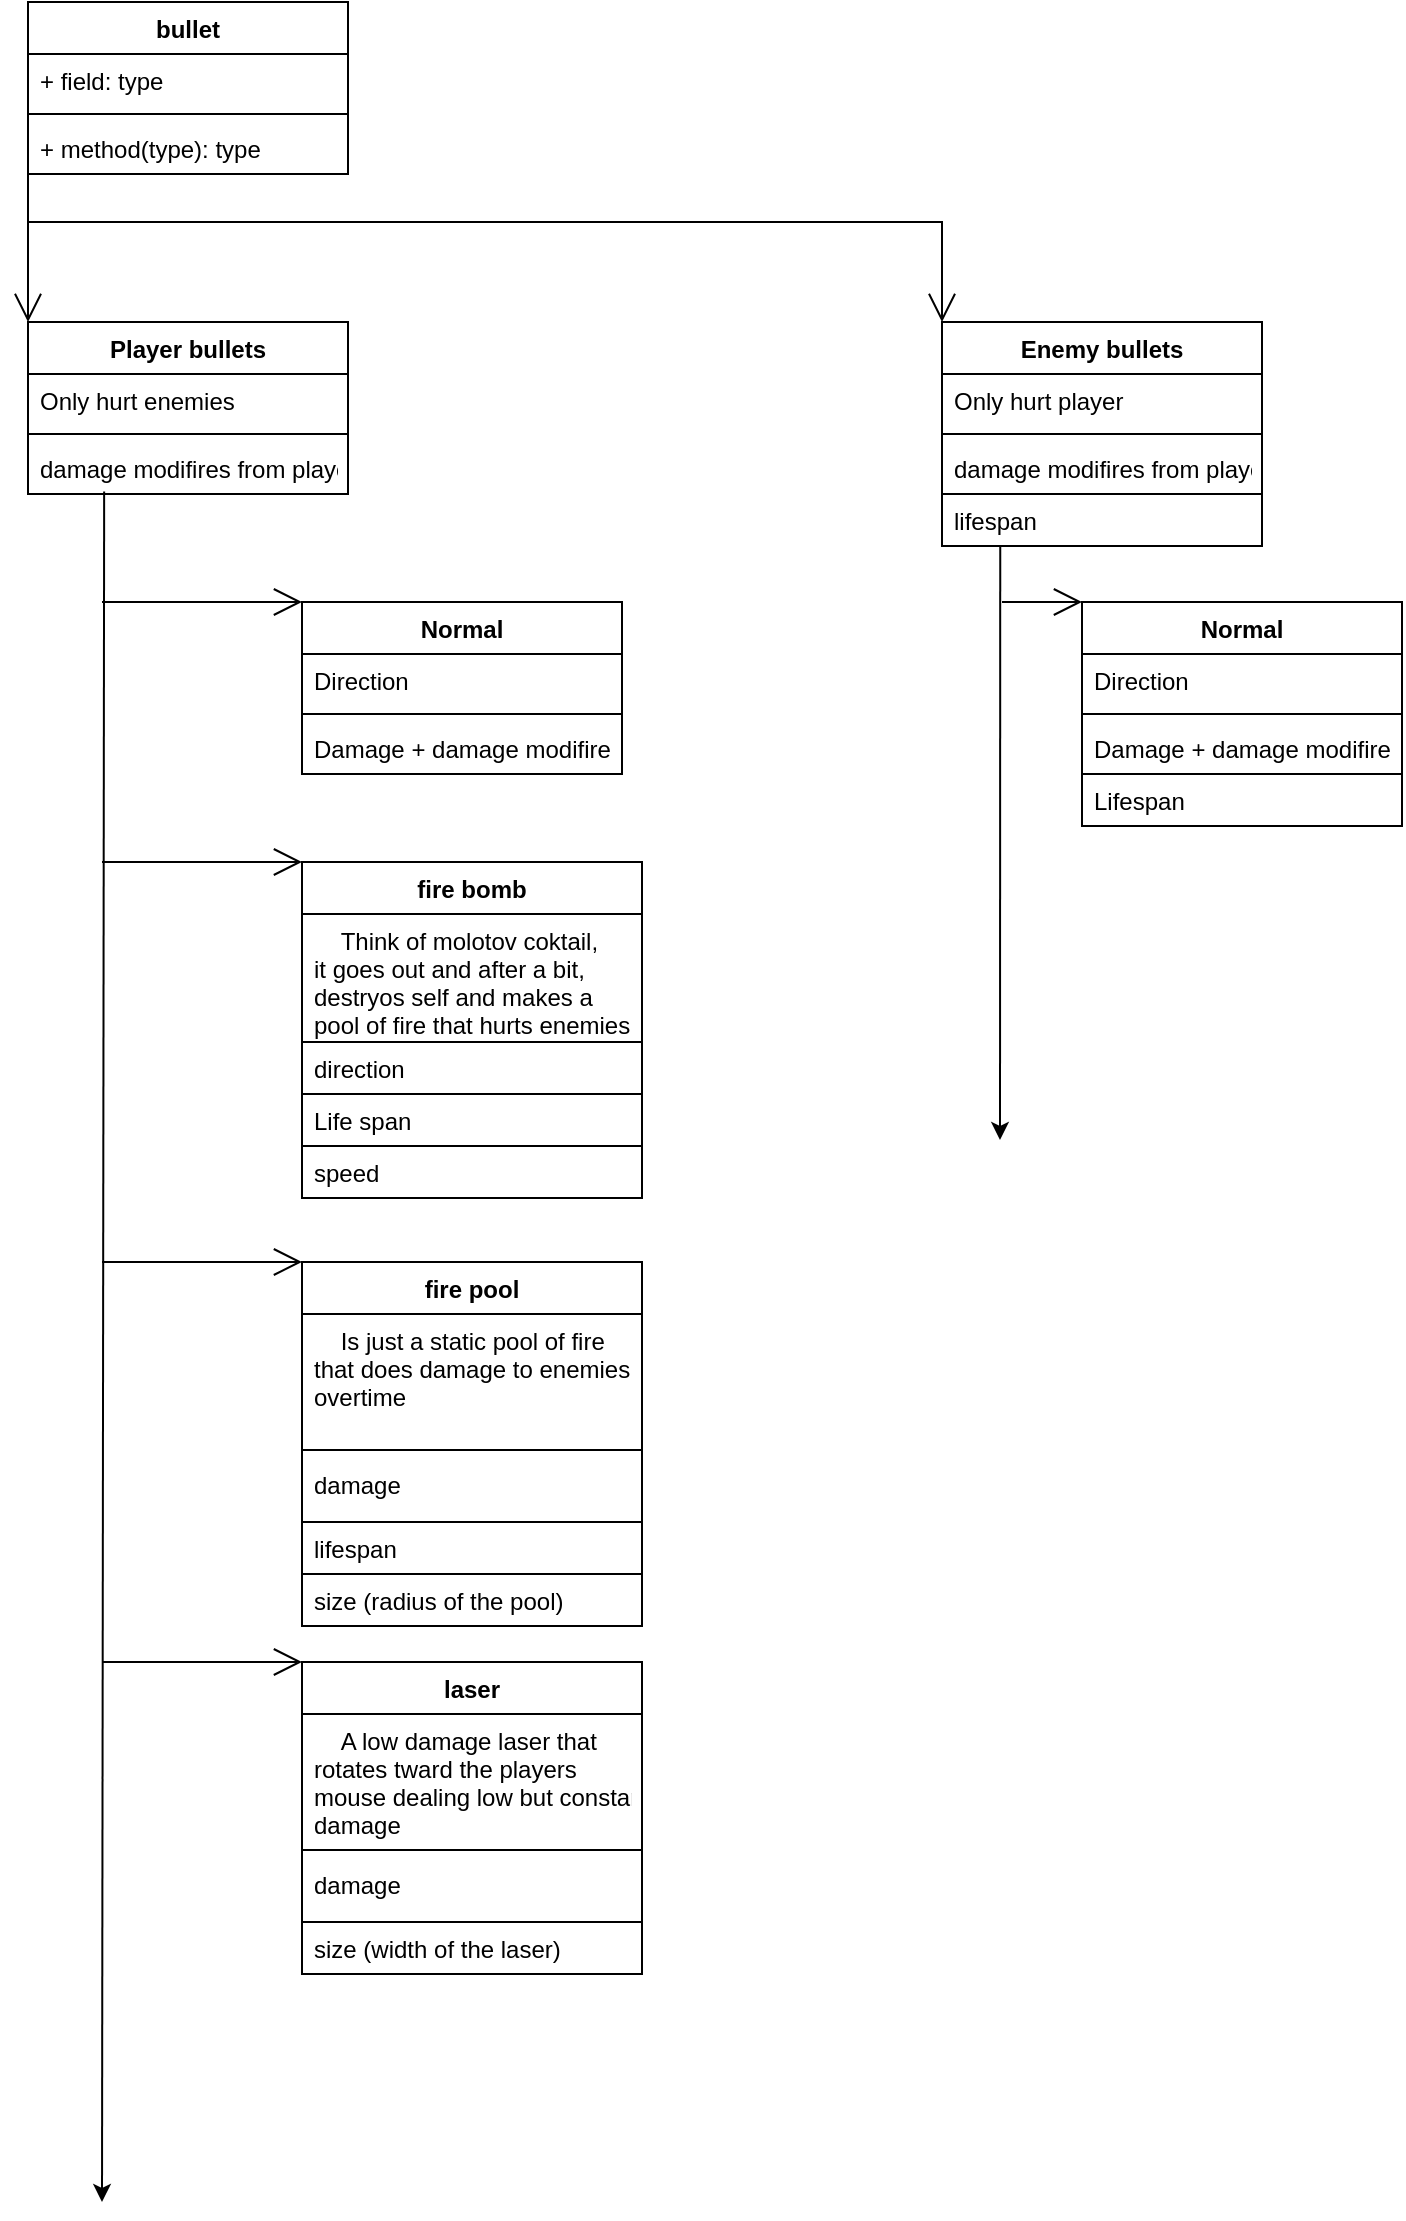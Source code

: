 <mxfile version="20.8.16" type="device" pages="2"><diagram id="pfELK7vNUOnGeBpeBLjA" name="Bullet things"><mxGraphModel dx="1434" dy="836" grid="1" gridSize="10" guides="1" tooltips="1" connect="1" arrows="1" fold="1" page="1" pageScale="1" pageWidth="850" pageHeight="1100" math="0" shadow="0"><root><mxCell id="0"/><mxCell id="1" parent="0"/><mxCell id="WjhBRRuAne2LlCtqAaZt-1" value="bullet&#10;" style="swimlane;fontStyle=1;align=center;verticalAlign=top;childLayout=stackLayout;horizontal=1;startSize=26;horizontalStack=0;resizeParent=1;resizeParentMax=0;resizeLast=0;collapsible=1;marginBottom=0;" parent="1" vertex="1"><mxGeometry x="16" y="10" width="160" height="86" as="geometry"/></mxCell><mxCell id="WjhBRRuAne2LlCtqAaZt-2" value="+ field: type" style="text;strokeColor=none;fillColor=none;align=left;verticalAlign=top;spacingLeft=4;spacingRight=4;overflow=hidden;rotatable=0;points=[[0,0.5],[1,0.5]];portConstraint=eastwest;" parent="WjhBRRuAne2LlCtqAaZt-1" vertex="1"><mxGeometry y="26" width="160" height="26" as="geometry"/></mxCell><mxCell id="WjhBRRuAne2LlCtqAaZt-3" value="" style="line;strokeWidth=1;fillColor=none;align=left;verticalAlign=middle;spacingTop=-1;spacingLeft=3;spacingRight=3;rotatable=0;labelPosition=right;points=[];portConstraint=eastwest;strokeColor=inherit;" parent="WjhBRRuAne2LlCtqAaZt-1" vertex="1"><mxGeometry y="52" width="160" height="8" as="geometry"/></mxCell><mxCell id="WjhBRRuAne2LlCtqAaZt-4" value="+ method(type): type" style="text;strokeColor=none;fillColor=none;align=left;verticalAlign=top;spacingLeft=4;spacingRight=4;overflow=hidden;rotatable=0;points=[[0,0.5],[1,0.5]];portConstraint=eastwest;" parent="WjhBRRuAne2LlCtqAaZt-1" vertex="1"><mxGeometry y="60" width="160" height="26" as="geometry"/></mxCell><mxCell id="WjhBRRuAne2LlCtqAaZt-5" value="Player bullets&#10;" style="swimlane;fontStyle=1;align=center;verticalAlign=top;childLayout=stackLayout;horizontal=1;startSize=26;horizontalStack=0;resizeParent=1;resizeParentMax=0;resizeLast=0;collapsible=1;marginBottom=0;" parent="1" vertex="1"><mxGeometry x="16" y="170" width="160" height="86" as="geometry"/></mxCell><mxCell id="WjhBRRuAne2LlCtqAaZt-6" value="Only hurt enemies" style="text;strokeColor=none;fillColor=none;align=left;verticalAlign=top;spacingLeft=4;spacingRight=4;overflow=hidden;rotatable=0;points=[[0,0.5],[1,0.5]];portConstraint=eastwest;" parent="WjhBRRuAne2LlCtqAaZt-5" vertex="1"><mxGeometry y="26" width="160" height="26" as="geometry"/></mxCell><mxCell id="WjhBRRuAne2LlCtqAaZt-7" value="" style="line;strokeWidth=1;fillColor=none;align=left;verticalAlign=middle;spacingTop=-1;spacingLeft=3;spacingRight=3;rotatable=0;labelPosition=right;points=[];portConstraint=eastwest;strokeColor=inherit;" parent="WjhBRRuAne2LlCtqAaZt-5" vertex="1"><mxGeometry y="52" width="160" height="8" as="geometry"/></mxCell><mxCell id="WjhBRRuAne2LlCtqAaZt-8" value="damage modifires from player" style="text;strokeColor=none;fillColor=none;align=left;verticalAlign=top;spacingLeft=4;spacingRight=4;overflow=hidden;rotatable=0;points=[[0,0.5],[1,0.5]];portConstraint=eastwest;" parent="WjhBRRuAne2LlCtqAaZt-5" vertex="1"><mxGeometry y="60" width="160" height="26" as="geometry"/></mxCell><mxCell id="WjhBRRuAne2LlCtqAaZt-9" value="" style="endArrow=open;endFill=1;endSize=12;html=1;rounded=0;entryX=0;entryY=0;entryDx=0;entryDy=0;exitX=0;exitY=1;exitDx=0;exitDy=0;" parent="1" source="WjhBRRuAne2LlCtqAaZt-1" target="WjhBRRuAne2LlCtqAaZt-5" edge="1"><mxGeometry width="160" relative="1" as="geometry"><mxPoint x="13" y="90" as="sourcePoint"/><mxPoint x="203" y="430" as="targetPoint"/><Array as="points"><mxPoint x="16" y="120"/></Array></mxGeometry></mxCell><mxCell id="WjhBRRuAne2LlCtqAaZt-10" style="edgeStyle=none;rounded=0;orthogonalLoop=1;jettySize=auto;html=1;exitX=0.182;exitY=1;exitDx=0;exitDy=0;exitPerimeter=0;" parent="1" source="WjhBRRuAne2LlCtqAaZt-15" edge="1"><mxGeometry relative="1" as="geometry"><mxPoint x="502.48" y="282.846" as="sourcePoint"/><mxPoint x="502" y="579" as="targetPoint"/></mxGeometry></mxCell><mxCell id="WjhBRRuAne2LlCtqAaZt-11" value="Enemy bullets&#10;" style="swimlane;fontStyle=1;align=center;verticalAlign=top;childLayout=stackLayout;horizontal=1;startSize=26;horizontalStack=0;resizeParent=1;resizeParentMax=0;resizeLast=0;collapsible=1;marginBottom=0;" parent="1" vertex="1"><mxGeometry x="473" y="170" width="160" height="112" as="geometry"/></mxCell><mxCell id="WjhBRRuAne2LlCtqAaZt-12" value="Only hurt player&#10;" style="text;strokeColor=none;fillColor=none;align=left;verticalAlign=top;spacingLeft=4;spacingRight=4;overflow=hidden;rotatable=0;points=[[0,0.5],[1,0.5]];portConstraint=eastwest;" parent="WjhBRRuAne2LlCtqAaZt-11" vertex="1"><mxGeometry y="26" width="160" height="26" as="geometry"/></mxCell><mxCell id="WjhBRRuAne2LlCtqAaZt-13" value="" style="line;strokeWidth=1;fillColor=none;align=left;verticalAlign=middle;spacingTop=-1;spacingLeft=3;spacingRight=3;rotatable=0;labelPosition=right;points=[];portConstraint=eastwest;strokeColor=inherit;" parent="WjhBRRuAne2LlCtqAaZt-11" vertex="1"><mxGeometry y="52" width="160" height="8" as="geometry"/></mxCell><mxCell id="WjhBRRuAne2LlCtqAaZt-14" value="damage modifires from player" style="text;strokeColor=none;fillColor=none;align=left;verticalAlign=top;spacingLeft=4;spacingRight=4;overflow=hidden;rotatable=0;points=[[0,0.5],[1,0.5]];portConstraint=eastwest;" parent="WjhBRRuAne2LlCtqAaZt-11" vertex="1"><mxGeometry y="60" width="160" height="26" as="geometry"/></mxCell><mxCell id="WjhBRRuAne2LlCtqAaZt-15" value="lifespan" style="text;strokeColor=default;fillColor=none;align=left;verticalAlign=top;spacingLeft=4;spacingRight=4;overflow=hidden;rotatable=0;points=[[0,0.5],[1,0.5]];portConstraint=eastwest;glass=0;" parent="WjhBRRuAne2LlCtqAaZt-11" vertex="1"><mxGeometry y="86" width="160" height="26" as="geometry"/></mxCell><mxCell id="WjhBRRuAne2LlCtqAaZt-16" value="" style="endArrow=open;endFill=1;endSize=12;html=1;rounded=0;entryX=0;entryY=0;entryDx=0;entryDy=0;" parent="1" target="WjhBRRuAne2LlCtqAaZt-11" edge="1"><mxGeometry width="160" relative="1" as="geometry"><mxPoint x="16" y="120" as="sourcePoint"/><mxPoint x="366.0" y="170.0" as="targetPoint"/><Array as="points"><mxPoint x="473" y="120"/></Array></mxGeometry></mxCell><mxCell id="WjhBRRuAne2LlCtqAaZt-17" style="edgeStyle=none;rounded=0;orthogonalLoop=1;jettySize=auto;html=1;exitX=0.238;exitY=0.951;exitDx=0;exitDy=0;exitPerimeter=0;" parent="1" source="WjhBRRuAne2LlCtqAaZt-8" edge="1"><mxGeometry relative="1" as="geometry"><mxPoint x="53" y="1110" as="targetPoint"/></mxGeometry></mxCell><mxCell id="WjhBRRuAne2LlCtqAaZt-18" value="Normal" style="swimlane;fontStyle=1;align=center;verticalAlign=top;childLayout=stackLayout;horizontal=1;startSize=26;horizontalStack=0;resizeParent=1;resizeParentMax=0;resizeLast=0;collapsible=1;marginBottom=0;" parent="1" vertex="1"><mxGeometry x="153" y="310" width="160" height="86" as="geometry"/></mxCell><mxCell id="WjhBRRuAne2LlCtqAaZt-19" value="Direction" style="text;strokeColor=none;fillColor=none;align=left;verticalAlign=top;spacingLeft=4;spacingRight=4;overflow=hidden;rotatable=0;points=[[0,0.5],[1,0.5]];portConstraint=eastwest;" parent="WjhBRRuAne2LlCtqAaZt-18" vertex="1"><mxGeometry y="26" width="160" height="26" as="geometry"/></mxCell><mxCell id="WjhBRRuAne2LlCtqAaZt-20" value="" style="line;strokeWidth=1;fillColor=none;align=left;verticalAlign=middle;spacingTop=-1;spacingLeft=3;spacingRight=3;rotatable=0;labelPosition=right;points=[];portConstraint=eastwest;strokeColor=inherit;" parent="WjhBRRuAne2LlCtqAaZt-18" vertex="1"><mxGeometry y="52" width="160" height="8" as="geometry"/></mxCell><mxCell id="WjhBRRuAne2LlCtqAaZt-21" value="Damage + damage modifire" style="text;strokeColor=none;fillColor=none;align=left;verticalAlign=top;spacingLeft=4;spacingRight=4;overflow=hidden;rotatable=0;points=[[0,0.5],[1,0.5]];portConstraint=eastwest;" parent="WjhBRRuAne2LlCtqAaZt-18" vertex="1"><mxGeometry y="60" width="160" height="26" as="geometry"/></mxCell><mxCell id="WjhBRRuAne2LlCtqAaZt-22" value="" style="endArrow=open;endFill=1;endSize=12;html=1;rounded=0;entryX=0;entryY=0;entryDx=0;entryDy=0;" parent="1" target="WjhBRRuAne2LlCtqAaZt-18" edge="1"><mxGeometry width="160" relative="1" as="geometry"><mxPoint x="53" y="310.0" as="sourcePoint"/><mxPoint x="213" y="310" as="targetPoint"/></mxGeometry></mxCell><mxCell id="WjhBRRuAne2LlCtqAaZt-23" value="fire bomb" style="swimlane;fontStyle=1;align=center;verticalAlign=top;childLayout=stackLayout;horizontal=1;startSize=26;horizontalStack=0;resizeParent=1;resizeParentMax=0;resizeLast=0;collapsible=1;marginBottom=0;" parent="1" vertex="1"><mxGeometry x="153" y="440" width="170" height="168" as="geometry"/></mxCell><mxCell id="WjhBRRuAne2LlCtqAaZt-24" value="    Think of molotov coktail, &#10;it goes out and after a bit,&#10;destryos self and makes a &#10;pool of fire that hurts enemies" style="text;strokeColor=none;fillColor=none;align=left;verticalAlign=top;spacingLeft=4;spacingRight=4;overflow=hidden;rotatable=0;points=[[0,0.5],[1,0.5]];portConstraint=eastwest;" parent="WjhBRRuAne2LlCtqAaZt-23" vertex="1"><mxGeometry y="26" width="170" height="64" as="geometry"/></mxCell><mxCell id="WjhBRRuAne2LlCtqAaZt-25" value="direction" style="text;strokeColor=default;fillColor=none;align=left;verticalAlign=top;spacingLeft=4;spacingRight=4;overflow=hidden;rotatable=0;points=[[0,0.5],[1,0.5]];portConstraint=eastwest;" parent="WjhBRRuAne2LlCtqAaZt-23" vertex="1"><mxGeometry y="90" width="170" height="26" as="geometry"/></mxCell><mxCell id="WjhBRRuAne2LlCtqAaZt-26" value="Life span" style="text;strokeColor=none;fillColor=none;align=left;verticalAlign=top;spacingLeft=4;spacingRight=4;overflow=hidden;rotatable=0;points=[[0,0.5],[1,0.5]];portConstraint=eastwest;" parent="WjhBRRuAne2LlCtqAaZt-23" vertex="1"><mxGeometry y="116" width="170" height="26" as="geometry"/></mxCell><mxCell id="WjhBRRuAne2LlCtqAaZt-27" value="speed" style="text;strokeColor=default;fillColor=none;align=left;verticalAlign=top;spacingLeft=4;spacingRight=4;overflow=hidden;rotatable=0;points=[[0,0.5],[1,0.5]];portConstraint=eastwest;" parent="WjhBRRuAne2LlCtqAaZt-23" vertex="1"><mxGeometry y="142" width="170" height="26" as="geometry"/></mxCell><mxCell id="WjhBRRuAne2LlCtqAaZt-28" value="" style="endArrow=open;endFill=1;endSize=12;html=1;rounded=0;entryX=0;entryY=0;entryDx=0;entryDy=0;" parent="1" target="WjhBRRuAne2LlCtqAaZt-23" edge="1"><mxGeometry width="160" relative="1" as="geometry"><mxPoint x="53" y="440.0" as="sourcePoint"/><mxPoint x="213" y="440" as="targetPoint"/></mxGeometry></mxCell><mxCell id="WjhBRRuAne2LlCtqAaZt-29" value="fire pool" style="swimlane;fontStyle=1;align=center;verticalAlign=top;childLayout=stackLayout;horizontal=1;startSize=26;horizontalStack=0;resizeParent=1;resizeParentMax=0;resizeLast=0;collapsible=1;marginBottom=0;" parent="1" vertex="1"><mxGeometry x="153" y="640" width="170" height="182" as="geometry"/></mxCell><mxCell id="WjhBRRuAne2LlCtqAaZt-30" value="    Is just a static pool of fire &#10;that does damage to enemies&#10;overtime&#10;" style="text;strokeColor=none;fillColor=none;align=left;verticalAlign=top;spacingLeft=4;spacingRight=4;overflow=hidden;rotatable=0;points=[[0,0.5],[1,0.5]];portConstraint=eastwest;" parent="WjhBRRuAne2LlCtqAaZt-29" vertex="1"><mxGeometry y="26" width="170" height="64" as="geometry"/></mxCell><mxCell id="WjhBRRuAne2LlCtqAaZt-31" value="" style="line;strokeWidth=1;fillColor=none;align=left;verticalAlign=middle;spacingTop=-1;spacingLeft=3;spacingRight=3;rotatable=0;labelPosition=right;points=[];portConstraint=eastwest;strokeColor=inherit;" parent="WjhBRRuAne2LlCtqAaZt-29" vertex="1"><mxGeometry y="90" width="170" height="8" as="geometry"/></mxCell><mxCell id="WjhBRRuAne2LlCtqAaZt-32" value="damage" style="text;strokeColor=none;fillColor=none;align=left;verticalAlign=top;spacingLeft=4;spacingRight=4;overflow=hidden;rotatable=0;points=[[0,0.5],[1,0.5]];portConstraint=eastwest;" parent="WjhBRRuAne2LlCtqAaZt-29" vertex="1"><mxGeometry y="98" width="170" height="32" as="geometry"/></mxCell><mxCell id="WjhBRRuAne2LlCtqAaZt-33" value="lifespan" style="text;strokeColor=default;fillColor=none;align=left;verticalAlign=top;spacingLeft=4;spacingRight=4;overflow=hidden;rotatable=0;points=[[0,0.5],[1,0.5]];portConstraint=eastwest;" parent="WjhBRRuAne2LlCtqAaZt-29" vertex="1"><mxGeometry y="130" width="170" height="26" as="geometry"/></mxCell><mxCell id="WjhBRRuAne2LlCtqAaZt-34" value="size (radius of the pool)" style="text;strokeColor=default;fillColor=none;align=left;verticalAlign=top;spacingLeft=4;spacingRight=4;overflow=hidden;rotatable=0;points=[[0,0.5],[1,0.5]];portConstraint=eastwest;" parent="WjhBRRuAne2LlCtqAaZt-29" vertex="1"><mxGeometry y="156" width="170" height="26" as="geometry"/></mxCell><mxCell id="WjhBRRuAne2LlCtqAaZt-35" value="" style="endArrow=open;endFill=1;endSize=12;html=1;rounded=0;entryX=0;entryY=0;entryDx=0;entryDy=0;" parent="1" target="WjhBRRuAne2LlCtqAaZt-29" edge="1"><mxGeometry width="160" relative="1" as="geometry"><mxPoint x="53" y="640.0" as="sourcePoint"/><mxPoint x="213" y="640" as="targetPoint"/></mxGeometry></mxCell><mxCell id="WjhBRRuAne2LlCtqAaZt-36" value="Normal" style="swimlane;fontStyle=1;align=center;verticalAlign=top;childLayout=stackLayout;horizontal=1;startSize=26;horizontalStack=0;resizeParent=1;resizeParentMax=0;resizeLast=0;collapsible=1;marginBottom=0;" parent="1" vertex="1"><mxGeometry x="543" y="310" width="160" height="112" as="geometry"/></mxCell><mxCell id="WjhBRRuAne2LlCtqAaZt-37" value="Direction" style="text;strokeColor=none;fillColor=none;align=left;verticalAlign=top;spacingLeft=4;spacingRight=4;overflow=hidden;rotatable=0;points=[[0,0.5],[1,0.5]];portConstraint=eastwest;" parent="WjhBRRuAne2LlCtqAaZt-36" vertex="1"><mxGeometry y="26" width="160" height="26" as="geometry"/></mxCell><mxCell id="WjhBRRuAne2LlCtqAaZt-38" value="" style="line;strokeWidth=1;fillColor=none;align=left;verticalAlign=middle;spacingTop=-1;spacingLeft=3;spacingRight=3;rotatable=0;labelPosition=right;points=[];portConstraint=eastwest;strokeColor=inherit;" parent="WjhBRRuAne2LlCtqAaZt-36" vertex="1"><mxGeometry y="52" width="160" height="8" as="geometry"/></mxCell><mxCell id="WjhBRRuAne2LlCtqAaZt-39" value="Damage + damage modifire" style="text;strokeColor=none;fillColor=none;align=left;verticalAlign=top;spacingLeft=4;spacingRight=4;overflow=hidden;rotatable=0;points=[[0,0.5],[1,0.5]];portConstraint=eastwest;" parent="WjhBRRuAne2LlCtqAaZt-36" vertex="1"><mxGeometry y="60" width="160" height="26" as="geometry"/></mxCell><mxCell id="WjhBRRuAne2LlCtqAaZt-40" value="Lifespan" style="text;strokeColor=default;fillColor=none;align=left;verticalAlign=top;spacingLeft=4;spacingRight=4;overflow=hidden;rotatable=0;points=[[0,0.5],[1,0.5]];portConstraint=eastwest;" parent="WjhBRRuAne2LlCtqAaZt-36" vertex="1"><mxGeometry y="86" width="160" height="26" as="geometry"/></mxCell><mxCell id="WjhBRRuAne2LlCtqAaZt-41" value="" style="endArrow=open;endFill=1;endSize=12;html=1;rounded=0;entryX=0;entryY=0;entryDx=0;entryDy=0;" parent="1" target="WjhBRRuAne2LlCtqAaZt-36" edge="1"><mxGeometry width="160" relative="1" as="geometry"><mxPoint x="503" y="310.0" as="sourcePoint"/><mxPoint x="683" y="260" as="targetPoint"/></mxGeometry></mxCell><mxCell id="ZvaE72CBh-r3zfCQhHa6-1" value="laser" style="swimlane;fontStyle=1;align=center;verticalAlign=top;childLayout=stackLayout;horizontal=1;startSize=26;horizontalStack=0;resizeParent=1;resizeParentMax=0;resizeLast=0;collapsible=1;marginBottom=0;" parent="1" vertex="1"><mxGeometry x="153" y="840" width="170" height="156" as="geometry"/></mxCell><mxCell id="ZvaE72CBh-r3zfCQhHa6-2" value="    A low damage laser that &#10;rotates tward the players &#10;mouse dealing low but constant&#10;damage&#10;" style="text;strokeColor=none;fillColor=none;align=left;verticalAlign=top;spacingLeft=4;spacingRight=4;overflow=hidden;rotatable=0;points=[[0,0.5],[1,0.5]];portConstraint=eastwest;" parent="ZvaE72CBh-r3zfCQhHa6-1" vertex="1"><mxGeometry y="26" width="170" height="64" as="geometry"/></mxCell><mxCell id="ZvaE72CBh-r3zfCQhHa6-3" value="" style="line;strokeWidth=1;fillColor=none;align=left;verticalAlign=middle;spacingTop=-1;spacingLeft=3;spacingRight=3;rotatable=0;labelPosition=right;points=[];portConstraint=eastwest;strokeColor=inherit;" parent="ZvaE72CBh-r3zfCQhHa6-1" vertex="1"><mxGeometry y="90" width="170" height="8" as="geometry"/></mxCell><mxCell id="ZvaE72CBh-r3zfCQhHa6-4" value="damage" style="text;strokeColor=none;fillColor=none;align=left;verticalAlign=top;spacingLeft=4;spacingRight=4;overflow=hidden;rotatable=0;points=[[0,0.5],[1,0.5]];portConstraint=eastwest;" parent="ZvaE72CBh-r3zfCQhHa6-1" vertex="1"><mxGeometry y="98" width="170" height="32" as="geometry"/></mxCell><mxCell id="ZvaE72CBh-r3zfCQhHa6-6" value="size (width of the laser)" style="text;strokeColor=default;fillColor=none;align=left;verticalAlign=top;spacingLeft=4;spacingRight=4;overflow=hidden;rotatable=0;points=[[0,0.5],[1,0.5]];portConstraint=eastwest;" parent="ZvaE72CBh-r3zfCQhHa6-1" vertex="1"><mxGeometry y="130" width="170" height="26" as="geometry"/></mxCell><mxCell id="ZvaE72CBh-r3zfCQhHa6-7" value="" style="endArrow=open;endFill=1;endSize=12;html=1;rounded=0;entryX=0;entryY=0;entryDx=0;entryDy=0;" parent="1" target="ZvaE72CBh-r3zfCQhHa6-1" edge="1"><mxGeometry width="160" relative="1" as="geometry"><mxPoint x="53" y="840.0" as="sourcePoint"/><mxPoint x="213" y="840" as="targetPoint"/></mxGeometry></mxCell></root></mxGraphModel></diagram><diagram name="Enemy things" id="unD0DJrsUMVNF5EWE-UV"><mxGraphModel dx="1434" dy="836" grid="1" gridSize="10" guides="1" tooltips="1" connect="1" arrows="1" fold="1" page="1" pageScale="1" pageWidth="850" pageHeight="1100" math="0" shadow="0"><root><mxCell id="0"/><mxCell id="1" parent="0"/><mxCell id="Zglbo4w4liJeM62OdjEj-4" value="Enemy" style="swimlane;fontStyle=0;childLayout=stackLayout;horizontal=1;startSize=26;fillColor=none;horizontalStack=0;resizeParent=1;resizeParentMax=0;resizeLast=0;collapsible=1;marginBottom=0;" parent="1" vertex="1"><mxGeometry x="10" y="10" width="160" height="110" as="geometry"/></mxCell><mxCell id="Zglbo4w4liJeM62OdjEj-5" value="+ Players position" style="text;strokeColor=none;fillColor=none;align=left;verticalAlign=top;spacingLeft=4;spacingRight=4;overflow=hidden;rotatable=0;points=[[0,0.5],[1,0.5]];portConstraint=eastwest;" parent="Zglbo4w4liJeM62OdjEj-4" vertex="1"><mxGeometry y="26" width="160" height="26" as="geometry"/></mxCell><mxCell id="Zglbo4w4liJeM62OdjEj-31" value="+ just moves tward players&#10;position at a speed ignores &#10;collission with world objects" style="text;strokeColor=none;fillColor=none;align=left;verticalAlign=top;spacingLeft=4;spacingRight=4;overflow=hidden;rotatable=0;points=[[0,0.5],[1,0.5]];portConstraint=eastwest;" parent="Zglbo4w4liJeM62OdjEj-4" vertex="1"><mxGeometry y="52" width="160" height="58" as="geometry"/></mxCell><mxCell id="Zglbo4w4liJeM62OdjEj-11" value="Basic Enemy" style="swimlane;fontStyle=1;align=center;verticalAlign=top;childLayout=stackLayout;horizontal=1;startSize=26;horizontalStack=0;resizeParent=1;resizeParentMax=0;resizeLast=0;collapsible=1;marginBottom=0;" parent="1" vertex="1"><mxGeometry x="125" y="230" width="180" height="166" as="geometry"><mxRectangle x="125" y="230" width="120" height="30" as="alternateBounds"/></mxGeometry></mxCell><mxCell id="Zglbo4w4liJeM62OdjEj-13" value="" style="line;strokeWidth=1;fillColor=none;align=left;verticalAlign=middle;spacingTop=-1;spacingLeft=3;spacingRight=3;rotatable=0;labelPosition=right;points=[];portConstraint=eastwest;strokeColor=inherit;" parent="Zglbo4w4liJeM62OdjEj-11" vertex="1"><mxGeometry y="26" width="180" height="8" as="geometry"/></mxCell><mxCell id="Zglbo4w4liJeM62OdjEj-14" value="Just follows the player by &#10;getting the players x,y and &#10;pointing there and moving &#10;at whatever speed they have" style="text;strokeColor=none;fillColor=none;align=left;verticalAlign=top;spacingLeft=4;spacingRight=4;overflow=hidden;rotatable=0;points=[[0,0.5],[1,0.5]];portConstraint=eastwest;" parent="Zglbo4w4liJeM62OdjEj-11" vertex="1"><mxGeometry y="34" width="180" height="66" as="geometry"/></mxCell><mxCell id="Zglbo4w4liJeM62OdjEj-15" value="When get in range do a mele &#10;attack, this stops the enemy from &#10;moving and after like a couple &#10;frames they can move again" style="text;strokeColor=none;fillColor=default;align=left;verticalAlign=top;spacingLeft=4;spacingRight=4;overflow=hidden;rotatable=0;points=[[0,0.5],[1,0.5]];portConstraint=eastwest;" parent="Zglbo4w4liJeM62OdjEj-11" vertex="1"><mxGeometry y="100" width="180" height="66" as="geometry"/></mxCell><mxCell id="Zglbo4w4liJeM62OdjEj-17" value="" style="endArrow=open;endFill=1;endSize=12;html=1;rounded=0;entryX=0;entryY=0;entryDx=0;entryDy=0;" parent="1" source="Zglbo4w4liJeM62OdjEj-31" target="Zglbo4w4liJeM62OdjEj-11" edge="1"><mxGeometry width="160" relative="1" as="geometry"><mxPoint x="95" y="120" as="sourcePoint"/><mxPoint x="105" y="270" as="targetPoint"/><Array as="points"><mxPoint x="90" y="230"/></Array></mxGeometry></mxCell><mxCell id="Zglbo4w4liJeM62OdjEj-18" value="Gun enemy" style="swimlane;fontStyle=1;align=center;verticalAlign=top;childLayout=stackLayout;horizontal=1;startSize=26;horizontalStack=0;resizeParent=1;resizeParentMax=0;resizeLast=0;collapsible=1;marginBottom=0;" parent="1" vertex="1"><mxGeometry x="125" y="410" width="180" height="166" as="geometry"><mxRectangle x="125" y="410" width="120" height="30" as="alternateBounds"/></mxGeometry></mxCell><mxCell id="Zglbo4w4liJeM62OdjEj-19" value="" style="line;strokeWidth=1;fillColor=none;align=left;verticalAlign=middle;spacingTop=-1;spacingLeft=3;spacingRight=3;rotatable=0;labelPosition=right;points=[];portConstraint=eastwest;strokeColor=inherit;" parent="Zglbo4w4liJeM62OdjEj-18" vertex="1"><mxGeometry y="26" width="180" height="8" as="geometry"/></mxCell><mxCell id="Zglbo4w4liJeM62OdjEj-20" value="Just follows the player by &#10;getting the players x,y and &#10;pointing there and moving &#10;at whatever speed they have" style="text;strokeColor=none;fillColor=none;align=left;verticalAlign=top;spacingLeft=4;spacingRight=4;overflow=hidden;rotatable=0;points=[[0,0.5],[1,0.5]];portConstraint=eastwest;" parent="Zglbo4w4liJeM62OdjEj-18" vertex="1"><mxGeometry y="34" width="180" height="66" as="geometry"/></mxCell><mxCell id="Zglbo4w4liJeM62OdjEj-22" value="Once they get in range they fire&#10;a enemy bullet at the player&#10;where they start a cooldown&#10;before they can fire again" style="text;strokeColor=default;fillColor=none;align=left;verticalAlign=top;spacingLeft=4;spacingRight=4;overflow=hidden;rotatable=0;points=[[0,0.5],[1,0.5]];portConstraint=eastwest;" parent="Zglbo4w4liJeM62OdjEj-18" vertex="1"><mxGeometry y="100" width="180" height="66" as="geometry"/></mxCell><mxCell id="Zglbo4w4liJeM62OdjEj-23" value="" style="endArrow=open;endFill=1;endSize=12;html=1;rounded=0;entryX=0;entryY=0;entryDx=0;entryDy=0;" parent="1" target="Zglbo4w4liJeM62OdjEj-18" edge="1"><mxGeometry width="160" relative="1" as="geometry"><mxPoint x="95" y="230" as="sourcePoint"/><mxPoint x="155" y="290" as="targetPoint"/><Array as="points"><mxPoint x="95" y="410"/></Array></mxGeometry></mxCell><mxCell id="Zglbo4w4liJeM62OdjEj-24" value="Dash enemy" style="swimlane;fontStyle=1;align=center;verticalAlign=top;childLayout=stackLayout;horizontal=1;startSize=26;horizontalStack=0;resizeParent=1;resizeParentMax=0;resizeLast=0;collapsible=1;marginBottom=0;" parent="1" vertex="1"><mxGeometry x="125" y="590" width="190" height="166" as="geometry"><mxRectangle x="125" y="590" width="120" height="30" as="alternateBounds"/></mxGeometry></mxCell><mxCell id="Zglbo4w4liJeM62OdjEj-25" value="" style="line;strokeWidth=1;fillColor=none;align=left;verticalAlign=middle;spacingTop=-1;spacingLeft=3;spacingRight=3;rotatable=0;labelPosition=right;points=[];portConstraint=eastwest;strokeColor=inherit;" parent="Zglbo4w4liJeM62OdjEj-24" vertex="1"><mxGeometry y="26" width="190" height="8" as="geometry"/></mxCell><mxCell id="Zglbo4w4liJeM62OdjEj-26" value="Just follows the player by &#10;getting the players x,y and &#10;pointing there and moving &#10;at whatever speed they have" style="text;strokeColor=none;fillColor=none;align=left;verticalAlign=top;spacingLeft=4;spacingRight=4;overflow=hidden;rotatable=0;points=[[0,0.5],[1,0.5]];portConstraint=eastwest;" parent="Zglbo4w4liJeM62OdjEj-24" vertex="1"><mxGeometry y="34" width="190" height="66" as="geometry"/></mxCell><mxCell id="Zglbo4w4liJeM62OdjEj-27" value="Once they get in range they play&#10;a noise and then dash a specififde&#10;distance and go into a cooldown" style="text;strokeColor=default;fillColor=none;align=left;verticalAlign=top;spacingLeft=4;spacingRight=4;overflow=hidden;rotatable=0;points=[[0,0.5],[1,0.5]];portConstraint=eastwest;" parent="Zglbo4w4liJeM62OdjEj-24" vertex="1"><mxGeometry y="100" width="190" height="66" as="geometry"/></mxCell><mxCell id="Zglbo4w4liJeM62OdjEj-28" value="" style="endArrow=open;endFill=1;endSize=12;html=1;rounded=0;" parent="1" edge="1"><mxGeometry width="160" relative="1" as="geometry"><mxPoint x="95" y="410" as="sourcePoint"/><mxPoint x="125" y="590" as="targetPoint"/><Array as="points"><mxPoint x="95" y="590"/></Array></mxGeometry></mxCell><mxCell id="Zglbo4w4liJeM62OdjEj-30" value="I Think these can justbe like scripts that you give them that run every frame, like the logic for the dasshing and shooting stuff is just in its own script or someting" style="text;html=1;strokeColor=#d79b00;fillColor=#ffe6cc;align=left;verticalAlign=middle;whiteSpace=wrap;rounded=0;gradientDirection=radial;strokeWidth=4;" parent="1" vertex="1"><mxGeometry x="125" y="130" width="180" height="90" as="geometry"/></mxCell><mxCell id="Zglbo4w4liJeM62OdjEj-88" value="" style="endArrow=open;endFill=1;endSize=12;html=1;rounded=0;" parent="1" edge="1"><mxGeometry width="160" relative="1" as="geometry"><mxPoint x="95" y="590" as="sourcePoint"/><mxPoint x="95" y="870" as="targetPoint"/></mxGeometry></mxCell></root></mxGraphModel></diagram></mxfile>